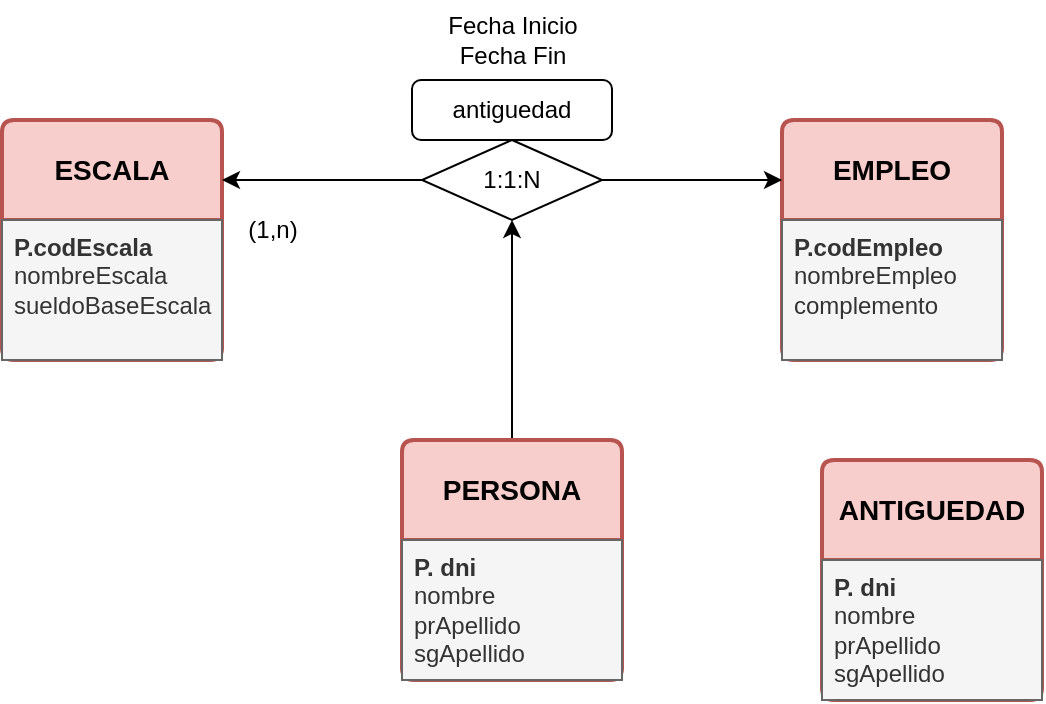 <mxfile version="22.1.3" type="github">
  <diagram name="Página-1" id="aMsBlDd1dO-YEsa1hrWV">
    <mxGraphModel dx="1002" dy="1704" grid="1" gridSize="10" guides="1" tooltips="1" connect="1" arrows="1" fold="1" page="1" pageScale="1" pageWidth="827" pageHeight="1169" math="0" shadow="0">
      <root>
        <mxCell id="0" />
        <mxCell id="1" parent="0" />
        <mxCell id="Cupz4t88Cv5a_EPzGhlt-30" value="" style="edgeStyle=orthogonalEdgeStyle;rounded=0;orthogonalLoop=1;jettySize=auto;html=1;" edge="1" parent="1" source="Cupz4t88Cv5a_EPzGhlt-1" target="Cupz4t88Cv5a_EPzGhlt-22">
          <mxGeometry relative="1" as="geometry" />
        </mxCell>
        <mxCell id="Cupz4t88Cv5a_EPzGhlt-1" value="&lt;b&gt;PERSONA&lt;/b&gt;" style="swimlane;childLayout=stackLayout;horizontal=1;startSize=50;horizontalStack=0;rounded=1;fontSize=14;fontStyle=0;strokeWidth=2;resizeParent=0;resizeLast=1;shadow=0;dashed=0;align=center;arcSize=4;whiteSpace=wrap;html=1;fillColor=#f8cecc;strokeColor=#b85450;" vertex="1" parent="1">
          <mxGeometry x="350" y="200" width="110" height="120" as="geometry" />
        </mxCell>
        <mxCell id="Cupz4t88Cv5a_EPzGhlt-2" value="&lt;b&gt;P. dni&lt;br&gt;&lt;/b&gt;nombre&lt;br&gt;prApellido&lt;br&gt;sgApellido" style="align=left;strokeColor=#666666;fillColor=#f5f5f5;spacingLeft=4;fontSize=12;verticalAlign=top;resizable=0;rotatable=0;part=1;html=1;fontColor=#333333;" vertex="1" parent="Cupz4t88Cv5a_EPzGhlt-1">
          <mxGeometry y="50" width="110" height="70" as="geometry" />
        </mxCell>
        <mxCell id="Cupz4t88Cv5a_EPzGhlt-3" value="&lt;b&gt;ESCALA&lt;/b&gt;" style="swimlane;childLayout=stackLayout;horizontal=1;startSize=50;horizontalStack=0;rounded=1;fontSize=14;fontStyle=0;strokeWidth=2;resizeParent=0;resizeLast=1;shadow=0;dashed=0;align=center;arcSize=4;whiteSpace=wrap;html=1;fillColor=#f8cecc;strokeColor=#b85450;" vertex="1" parent="1">
          <mxGeometry x="150" y="40" width="110" height="120" as="geometry" />
        </mxCell>
        <mxCell id="Cupz4t88Cv5a_EPzGhlt-4" value="&lt;b&gt;P.codEscala&lt;br&gt;&lt;/b&gt;nombreEscala&lt;br&gt;sueldoBaseEscala" style="align=left;strokeColor=#666666;fillColor=#f5f5f5;spacingLeft=4;fontSize=12;verticalAlign=top;resizable=0;rotatable=0;part=1;html=1;fontColor=#333333;" vertex="1" parent="Cupz4t88Cv5a_EPzGhlt-3">
          <mxGeometry y="50" width="110" height="70" as="geometry" />
        </mxCell>
        <mxCell id="Cupz4t88Cv5a_EPzGhlt-6" value="&lt;b&gt;EMPLEO&lt;/b&gt;" style="swimlane;childLayout=stackLayout;horizontal=1;startSize=50;horizontalStack=0;rounded=1;fontSize=14;fontStyle=0;strokeWidth=2;resizeParent=0;resizeLast=1;shadow=0;align=center;arcSize=4;whiteSpace=wrap;html=1;fillColor=#f8cecc;strokeColor=#b85450;swimlaneLine=1;" vertex="1" parent="1">
          <mxGeometry x="540" y="40" width="110" height="120" as="geometry" />
        </mxCell>
        <mxCell id="Cupz4t88Cv5a_EPzGhlt-7" value="&lt;b&gt;P.codEmpleo&lt;br&gt;&lt;/b&gt;nombreEmpleo&lt;br&gt;complemento" style="align=left;strokeColor=#666666;fillColor=#f5f5f5;spacingLeft=4;fontSize=12;verticalAlign=top;resizable=0;rotatable=0;part=1;html=1;fontColor=#333333;" vertex="1" parent="Cupz4t88Cv5a_EPzGhlt-6">
          <mxGeometry y="50" width="110" height="70" as="geometry" />
        </mxCell>
        <mxCell id="Cupz4t88Cv5a_EPzGhlt-20" value="" style="edgeStyle=orthogonalEdgeStyle;rounded=0;orthogonalLoop=1;jettySize=auto;html=1;entryX=1;entryY=0.25;entryDx=0;entryDy=0;" edge="1" parent="1" source="Cupz4t88Cv5a_EPzGhlt-22" target="Cupz4t88Cv5a_EPzGhlt-3">
          <mxGeometry relative="1" as="geometry">
            <mxPoint x="390" y="110" as="targetPoint" />
          </mxGeometry>
        </mxCell>
        <mxCell id="Cupz4t88Cv5a_EPzGhlt-21" value="" style="edgeStyle=orthogonalEdgeStyle;rounded=0;orthogonalLoop=1;jettySize=auto;html=1;entryX=0;entryY=0.25;entryDx=0;entryDy=0;" edge="1" parent="1" source="Cupz4t88Cv5a_EPzGhlt-22" target="Cupz4t88Cv5a_EPzGhlt-6">
          <mxGeometry relative="1" as="geometry">
            <mxPoint x="520" y="110" as="targetPoint" />
          </mxGeometry>
        </mxCell>
        <mxCell id="Cupz4t88Cv5a_EPzGhlt-22" value="1:1:N" style="shape=rhombus;perimeter=rhombusPerimeter;whiteSpace=wrap;html=1;align=center;" vertex="1" parent="1">
          <mxGeometry x="360" y="50" width="90" height="40" as="geometry" />
        </mxCell>
        <mxCell id="Cupz4t88Cv5a_EPzGhlt-23" value="antiguedad" style="rounded=1;whiteSpace=wrap;html=1;" vertex="1" parent="1">
          <mxGeometry x="355" y="20" width="100" height="30" as="geometry" />
        </mxCell>
        <mxCell id="Cupz4t88Cv5a_EPzGhlt-26" value="(1,n)" style="text;html=1;align=center;verticalAlign=middle;resizable=0;points=[];autosize=1;strokeColor=none;fillColor=none;" vertex="1" parent="1">
          <mxGeometry x="260" y="80" width="50" height="30" as="geometry" />
        </mxCell>
        <mxCell id="Cupz4t88Cv5a_EPzGhlt-28" value="Fecha Inicio&lt;br&gt;Fecha Fin" style="text;html=1;align=center;verticalAlign=middle;resizable=0;points=[];autosize=1;strokeColor=none;fillColor=none;" vertex="1" parent="1">
          <mxGeometry x="360" y="-20" width="90" height="40" as="geometry" />
        </mxCell>
        <mxCell id="Cupz4t88Cv5a_EPzGhlt-31" value="&lt;b&gt;ANTIGUEDAD&lt;/b&gt;" style="swimlane;childLayout=stackLayout;horizontal=1;startSize=50;horizontalStack=0;rounded=1;fontSize=14;fontStyle=0;strokeWidth=2;resizeParent=0;resizeLast=1;shadow=0;dashed=0;align=center;arcSize=4;whiteSpace=wrap;html=1;fillColor=#f8cecc;strokeColor=#b85450;" vertex="1" parent="1">
          <mxGeometry x="560" y="210" width="110" height="120" as="geometry" />
        </mxCell>
        <mxCell id="Cupz4t88Cv5a_EPzGhlt-32" value="&lt;b&gt;P. dni&lt;br&gt;&lt;/b&gt;nombre&lt;br&gt;prApellido&lt;br&gt;sgApellido" style="align=left;strokeColor=#666666;fillColor=#f5f5f5;spacingLeft=4;fontSize=12;verticalAlign=top;resizable=0;rotatable=0;part=1;html=1;fontColor=#333333;" vertex="1" parent="Cupz4t88Cv5a_EPzGhlt-31">
          <mxGeometry y="50" width="110" height="70" as="geometry" />
        </mxCell>
      </root>
    </mxGraphModel>
  </diagram>
</mxfile>
